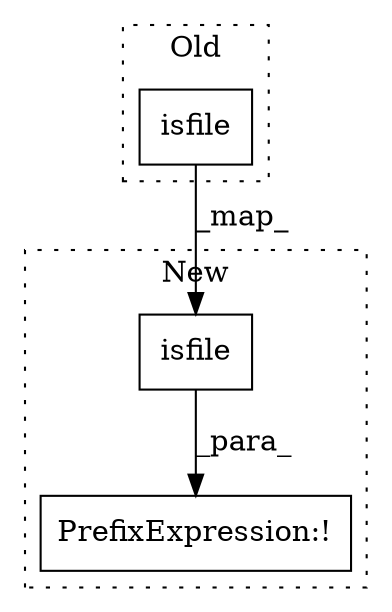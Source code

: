 digraph G {
subgraph cluster0 {
1 [label="isfile" a="32" s="3131,3149" l="7,1" shape="box"];
label = "Old";
style="dotted";
}
subgraph cluster1 {
2 [label="isfile" a="32" s="3353,3371" l="7,1" shape="box"];
3 [label="PrefixExpression:!" a="38" s="3344" l="1" shape="box"];
label = "New";
style="dotted";
}
1 -> 2 [label="_map_"];
2 -> 3 [label="_para_"];
}